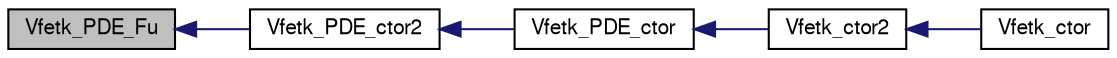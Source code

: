 digraph "Vfetk_PDE_Fu"
{
  edge [fontname="FreeSans",fontsize="10",labelfontname="FreeSans",labelfontsize="10"];
  node [fontname="FreeSans",fontsize="10",shape=record];
  rankdir="LR";
  Node1 [label="Vfetk_PDE_Fu",height=0.2,width=0.4,color="black", fillcolor="grey75", style="filled" fontcolor="black"];
  Node1 -> Node2 [dir="back",color="midnightblue",fontsize="10",style="solid",fontname="FreeSans"];
  Node2 [label="Vfetk_PDE_ctor2",height=0.2,width=0.4,color="black", fillcolor="white", style="filled",URL="$group___vfetk.html#gaa47ea995b8a873edd0ef62ee393e0eae",tooltip="Intializes the FEtk PDE object."];
  Node2 -> Node3 [dir="back",color="midnightblue",fontsize="10",style="solid",fontname="FreeSans"];
  Node3 [label="Vfetk_PDE_ctor",height=0.2,width=0.4,color="black", fillcolor="white", style="filled",URL="$group___vfetk.html#ga63b0d446f4d52dff8c7eb68f7f47eb45",tooltip="Constructs the FEtk PDE object."];
  Node3 -> Node4 [dir="back",color="midnightblue",fontsize="10",style="solid",fontname="FreeSans"];
  Node4 [label="Vfetk_ctor2",height=0.2,width=0.4,color="black", fillcolor="white", style="filled",URL="$group___vfetk.html#gabc68994e0bb0bdc828252a8c90e422a0",tooltip="FORTRAN stub constructor for Vfetk object."];
  Node4 -> Node5 [dir="back",color="midnightblue",fontsize="10",style="solid",fontname="FreeSans"];
  Node5 [label="Vfetk_ctor",height=0.2,width=0.4,color="black", fillcolor="white", style="filled",URL="$group___vfetk.html#ga18cb8270f03b5893108de2ff714386e0",tooltip="Constructor for Vfetk object."];
}
